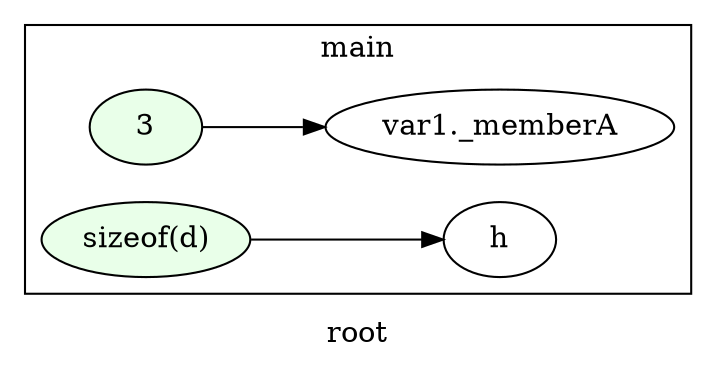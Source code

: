digraph G
{
rankdir=LR;
label = "root";
subgraph cluster_1 {
label = "main";
parent = "G";
startinglines = "11_13_13";
	node_000002 [ label = "3", style=filled, fillcolor="#E9FFE9", startinglines=16 ]
	node_000003 [ label = "var1._memberA", startingline=16 ]
	node_000004 [ label = "sizeof(d)", style=filled, fillcolor="#E9FFE9", startinglines=18 ]
	node_000005 [ label = "h", startingline=18 ]
}
	node_000002 -> node_000003
	node_000004 -> node_000005
}
